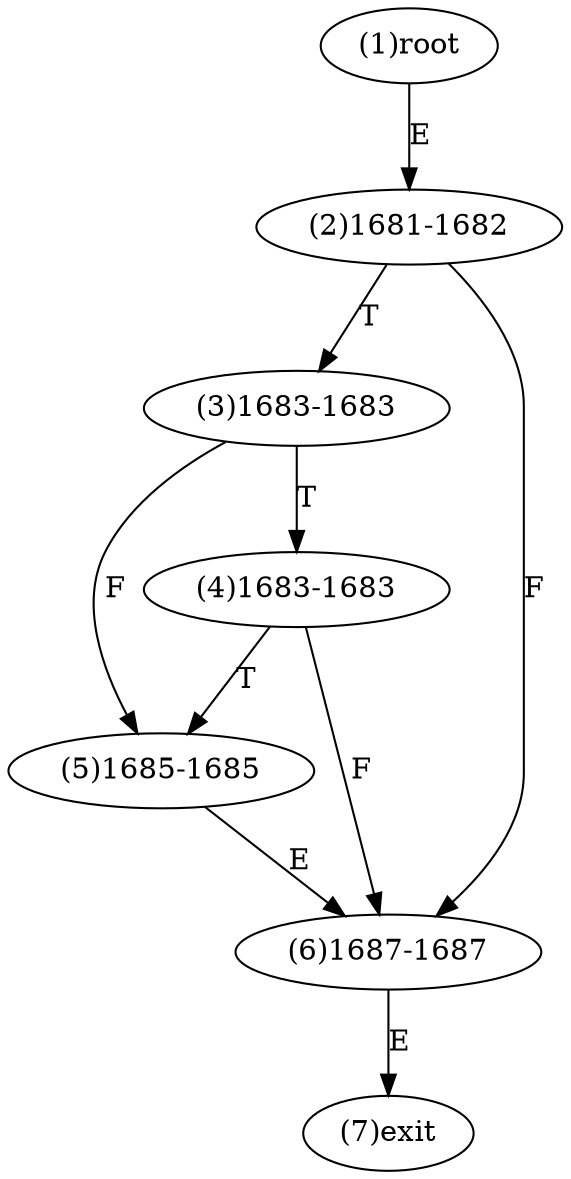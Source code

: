 digraph "" { 
1[ label="(1)root"];
2[ label="(2)1681-1682"];
3[ label="(3)1683-1683"];
4[ label="(4)1683-1683"];
5[ label="(5)1685-1685"];
6[ label="(6)1687-1687"];
7[ label="(7)exit"];
1->2[ label="E"];
2->6[ label="F"];
2->3[ label="T"];
3->5[ label="F"];
3->4[ label="T"];
4->6[ label="F"];
4->5[ label="T"];
5->6[ label="E"];
6->7[ label="E"];
}